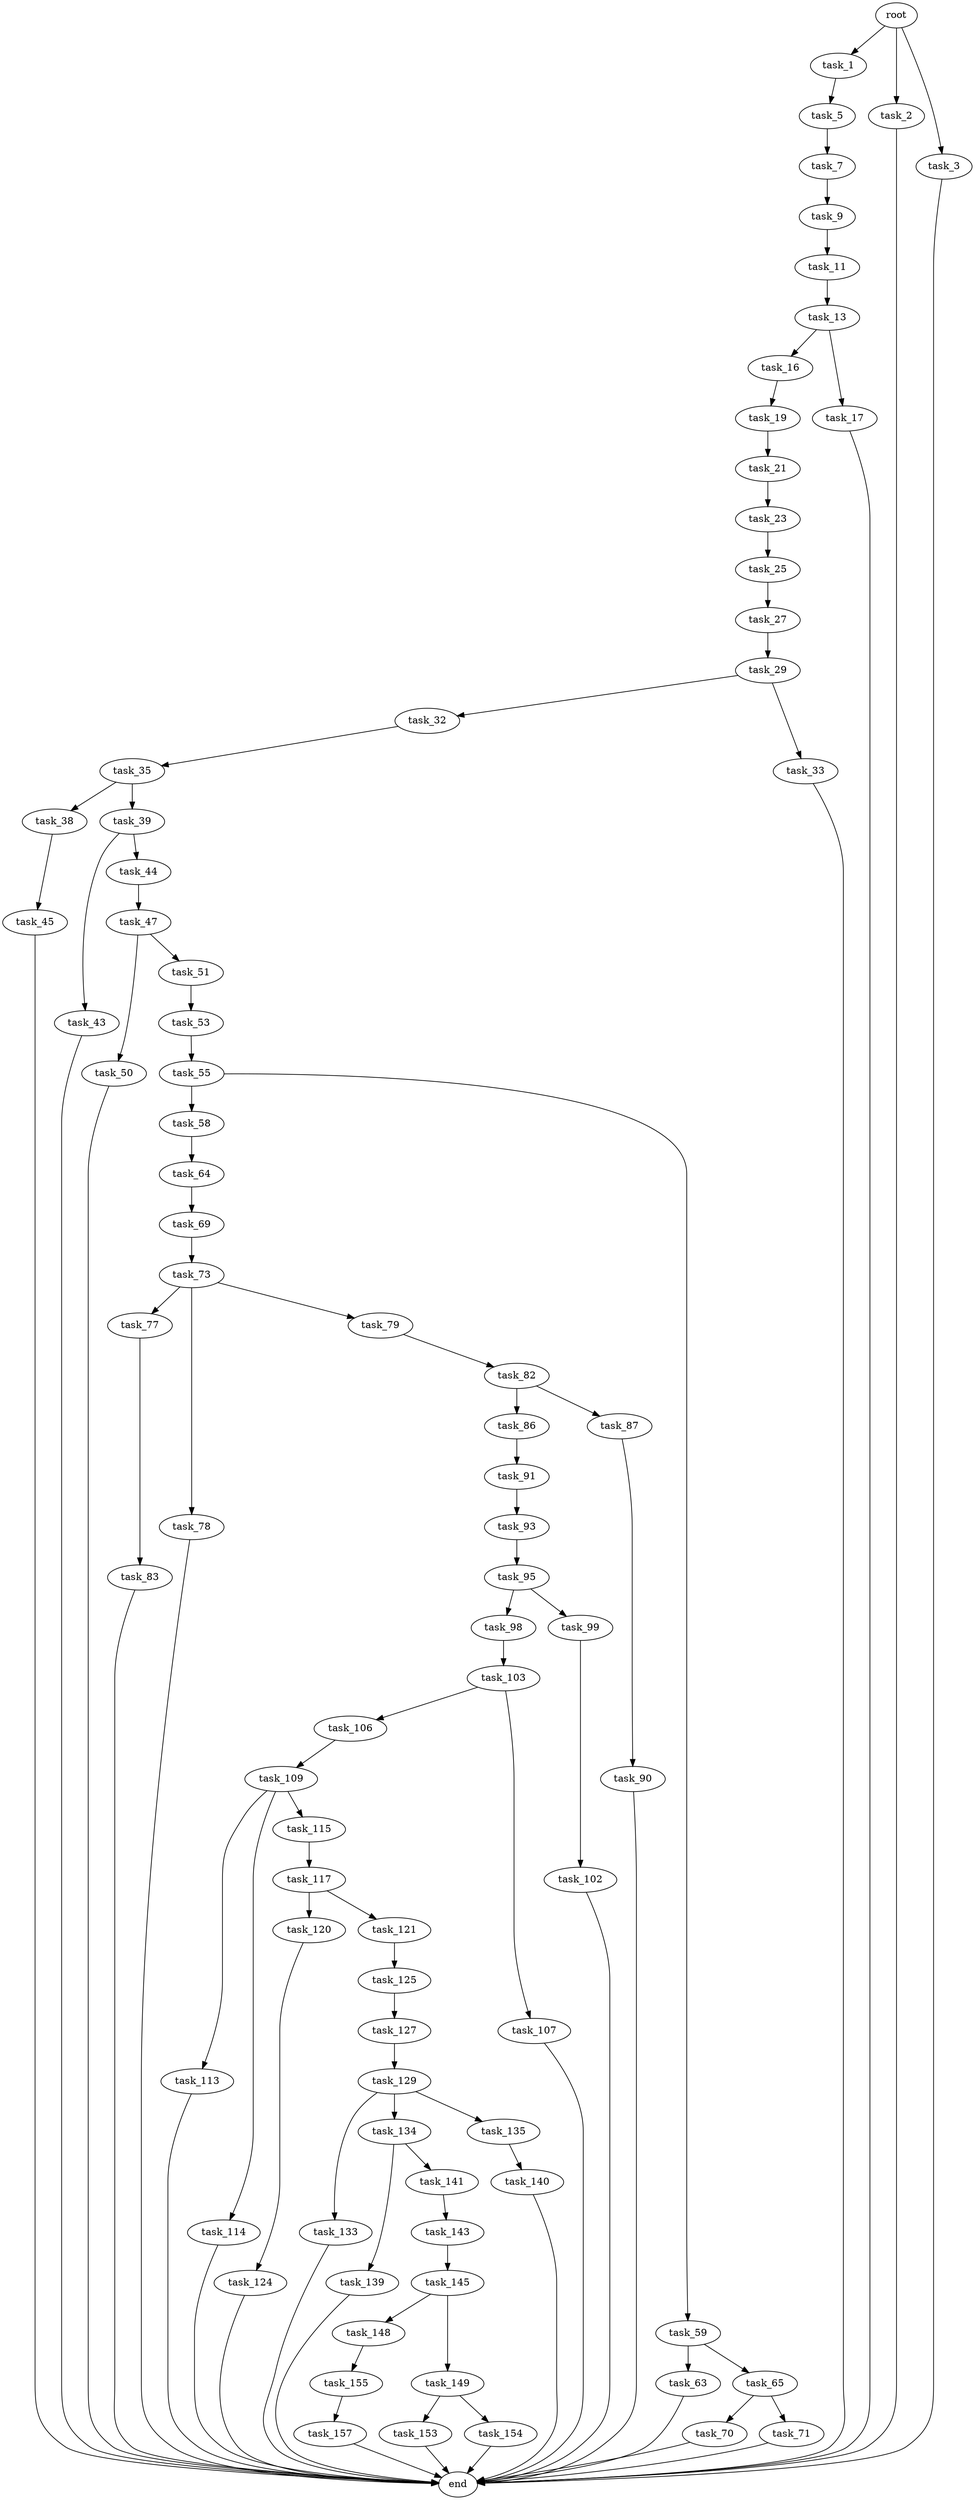 digraph G {
  root [size="0.000000"];
  task_1 [size="449063396746.000000"];
  task_2 [size="2609732531.000000"];
  task_3 [size="274465828455.000000"];
  task_5 [size="1130663381566.000000"];
  task_7 [size="136369948023.000000"];
  task_9 [size="571679830.000000"];
  task_11 [size="21306420247.000000"];
  task_13 [size="1242831412394.000000"];
  task_16 [size="233134106034.000000"];
  task_17 [size="2514101911.000000"];
  task_19 [size="18103920341.000000"];
  task_21 [size="8589934592.000000"];
  task_23 [size="950383591645.000000"];
  task_25 [size="134217728000.000000"];
  task_27 [size="797455792.000000"];
  task_29 [size="4332538443.000000"];
  task_32 [size="535422783722.000000"];
  task_33 [size="134217728000.000000"];
  task_35 [size="205663155716.000000"];
  task_38 [size="860029883691.000000"];
  task_39 [size="42498810509.000000"];
  task_43 [size="782757789696.000000"];
  task_44 [size="231928233984.000000"];
  task_45 [size="131882868897.000000"];
  task_47 [size="8589934592.000000"];
  task_50 [size="748062838.000000"];
  task_51 [size="1230085075.000000"];
  task_53 [size="143234588934.000000"];
  task_55 [size="24838349959.000000"];
  task_58 [size="6058571461.000000"];
  task_59 [size="1407920122.000000"];
  task_63 [size="14978981427.000000"];
  task_64 [size="6303917223.000000"];
  task_65 [size="231928233984.000000"];
  task_69 [size="8486296660.000000"];
  task_70 [size="2890935671.000000"];
  task_71 [size="1073741824000.000000"];
  task_73 [size="134217728000.000000"];
  task_77 [size="9391097501.000000"];
  task_78 [size="735055523736.000000"];
  task_79 [size="549755813888.000000"];
  task_82 [size="1035796355584.000000"];
  task_83 [size="41766985343.000000"];
  task_86 [size="400853460367.000000"];
  task_87 [size="2800543034.000000"];
  task_90 [size="5158368140.000000"];
  task_91 [size="6545900110.000000"];
  task_93 [size="4075769196.000000"];
  task_95 [size="26969674492.000000"];
  task_98 [size="1129347827.000000"];
  task_99 [size="21033473946.000000"];
  task_102 [size="8589934592.000000"];
  task_103 [size="1860516267.000000"];
  task_106 [size="231928233984.000000"];
  task_107 [size="20077926386.000000"];
  task_109 [size="8589934592.000000"];
  task_113 [size="934050981.000000"];
  task_114 [size="638587554759.000000"];
  task_115 [size="21003641700.000000"];
  task_117 [size="28991029248.000000"];
  task_120 [size="33380688416.000000"];
  task_121 [size="782757789696.000000"];
  task_124 [size="565226087069.000000"];
  task_125 [size="28991029248.000000"];
  task_127 [size="324318910407.000000"];
  task_129 [size="3275747786.000000"];
  task_133 [size="943751102309.000000"];
  task_134 [size="134217728000.000000"];
  task_135 [size="549755813888.000000"];
  task_139 [size="1491814815.000000"];
  task_140 [size="549755813888.000000"];
  task_141 [size="767791210099.000000"];
  task_143 [size="3307236370.000000"];
  task_145 [size="409131343262.000000"];
  task_148 [size="782757789696.000000"];
  task_149 [size="32426729060.000000"];
  task_153 [size="8589934592.000000"];
  task_154 [size="1073741824000.000000"];
  task_155 [size="572919063377.000000"];
  task_157 [size="662572269547.000000"];
  end [size="0.000000"];

  root -> task_1 [size="1.000000"];
  root -> task_2 [size="1.000000"];
  root -> task_3 [size="1.000000"];
  task_1 -> task_5 [size="301989888.000000"];
  task_2 -> end [size="1.000000"];
  task_3 -> end [size="1.000000"];
  task_5 -> task_7 [size="838860800.000000"];
  task_7 -> task_9 [size="134217728.000000"];
  task_9 -> task_11 [size="33554432.000000"];
  task_11 -> task_13 [size="536870912.000000"];
  task_13 -> task_16 [size="838860800.000000"];
  task_13 -> task_17 [size="838860800.000000"];
  task_16 -> task_19 [size="536870912.000000"];
  task_17 -> end [size="1.000000"];
  task_19 -> task_21 [size="301989888.000000"];
  task_21 -> task_23 [size="33554432.000000"];
  task_23 -> task_25 [size="679477248.000000"];
  task_25 -> task_27 [size="209715200.000000"];
  task_27 -> task_29 [size="33554432.000000"];
  task_29 -> task_32 [size="411041792.000000"];
  task_29 -> task_33 [size="411041792.000000"];
  task_32 -> task_35 [size="411041792.000000"];
  task_33 -> end [size="1.000000"];
  task_35 -> task_38 [size="411041792.000000"];
  task_35 -> task_39 [size="411041792.000000"];
  task_38 -> task_45 [size="679477248.000000"];
  task_39 -> task_43 [size="75497472.000000"];
  task_39 -> task_44 [size="75497472.000000"];
  task_43 -> end [size="1.000000"];
  task_44 -> task_47 [size="301989888.000000"];
  task_45 -> end [size="1.000000"];
  task_47 -> task_50 [size="33554432.000000"];
  task_47 -> task_51 [size="33554432.000000"];
  task_50 -> end [size="1.000000"];
  task_51 -> task_53 [size="33554432.000000"];
  task_53 -> task_55 [size="209715200.000000"];
  task_55 -> task_58 [size="411041792.000000"];
  task_55 -> task_59 [size="411041792.000000"];
  task_58 -> task_64 [size="134217728.000000"];
  task_59 -> task_63 [size="33554432.000000"];
  task_59 -> task_65 [size="33554432.000000"];
  task_63 -> end [size="1.000000"];
  task_64 -> task_69 [size="301989888.000000"];
  task_65 -> task_70 [size="301989888.000000"];
  task_65 -> task_71 [size="301989888.000000"];
  task_69 -> task_73 [size="134217728.000000"];
  task_70 -> end [size="1.000000"];
  task_71 -> end [size="1.000000"];
  task_73 -> task_77 [size="209715200.000000"];
  task_73 -> task_78 [size="209715200.000000"];
  task_73 -> task_79 [size="209715200.000000"];
  task_77 -> task_83 [size="411041792.000000"];
  task_78 -> end [size="1.000000"];
  task_79 -> task_82 [size="536870912.000000"];
  task_82 -> task_86 [size="679477248.000000"];
  task_82 -> task_87 [size="679477248.000000"];
  task_83 -> end [size="1.000000"];
  task_86 -> task_91 [size="411041792.000000"];
  task_87 -> task_90 [size="209715200.000000"];
  task_90 -> end [size="1.000000"];
  task_91 -> task_93 [size="33554432.000000"];
  task_93 -> task_95 [size="209715200.000000"];
  task_95 -> task_98 [size="536870912.000000"];
  task_95 -> task_99 [size="536870912.000000"];
  task_98 -> task_103 [size="134217728.000000"];
  task_99 -> task_102 [size="75497472.000000"];
  task_102 -> end [size="1.000000"];
  task_103 -> task_106 [size="75497472.000000"];
  task_103 -> task_107 [size="75497472.000000"];
  task_106 -> task_109 [size="301989888.000000"];
  task_107 -> end [size="1.000000"];
  task_109 -> task_113 [size="33554432.000000"];
  task_109 -> task_114 [size="33554432.000000"];
  task_109 -> task_115 [size="33554432.000000"];
  task_113 -> end [size="1.000000"];
  task_114 -> end [size="1.000000"];
  task_115 -> task_117 [size="679477248.000000"];
  task_117 -> task_120 [size="75497472.000000"];
  task_117 -> task_121 [size="75497472.000000"];
  task_120 -> task_124 [size="536870912.000000"];
  task_121 -> task_125 [size="679477248.000000"];
  task_124 -> end [size="1.000000"];
  task_125 -> task_127 [size="75497472.000000"];
  task_127 -> task_129 [size="209715200.000000"];
  task_129 -> task_133 [size="134217728.000000"];
  task_129 -> task_134 [size="134217728.000000"];
  task_129 -> task_135 [size="134217728.000000"];
  task_133 -> end [size="1.000000"];
  task_134 -> task_139 [size="209715200.000000"];
  task_134 -> task_141 [size="209715200.000000"];
  task_135 -> task_140 [size="536870912.000000"];
  task_139 -> end [size="1.000000"];
  task_140 -> end [size="1.000000"];
  task_141 -> task_143 [size="536870912.000000"];
  task_143 -> task_145 [size="75497472.000000"];
  task_145 -> task_148 [size="679477248.000000"];
  task_145 -> task_149 [size="679477248.000000"];
  task_148 -> task_155 [size="679477248.000000"];
  task_149 -> task_153 [size="838860800.000000"];
  task_149 -> task_154 [size="838860800.000000"];
  task_153 -> end [size="1.000000"];
  task_154 -> end [size="1.000000"];
  task_155 -> task_157 [size="679477248.000000"];
  task_157 -> end [size="1.000000"];
}
